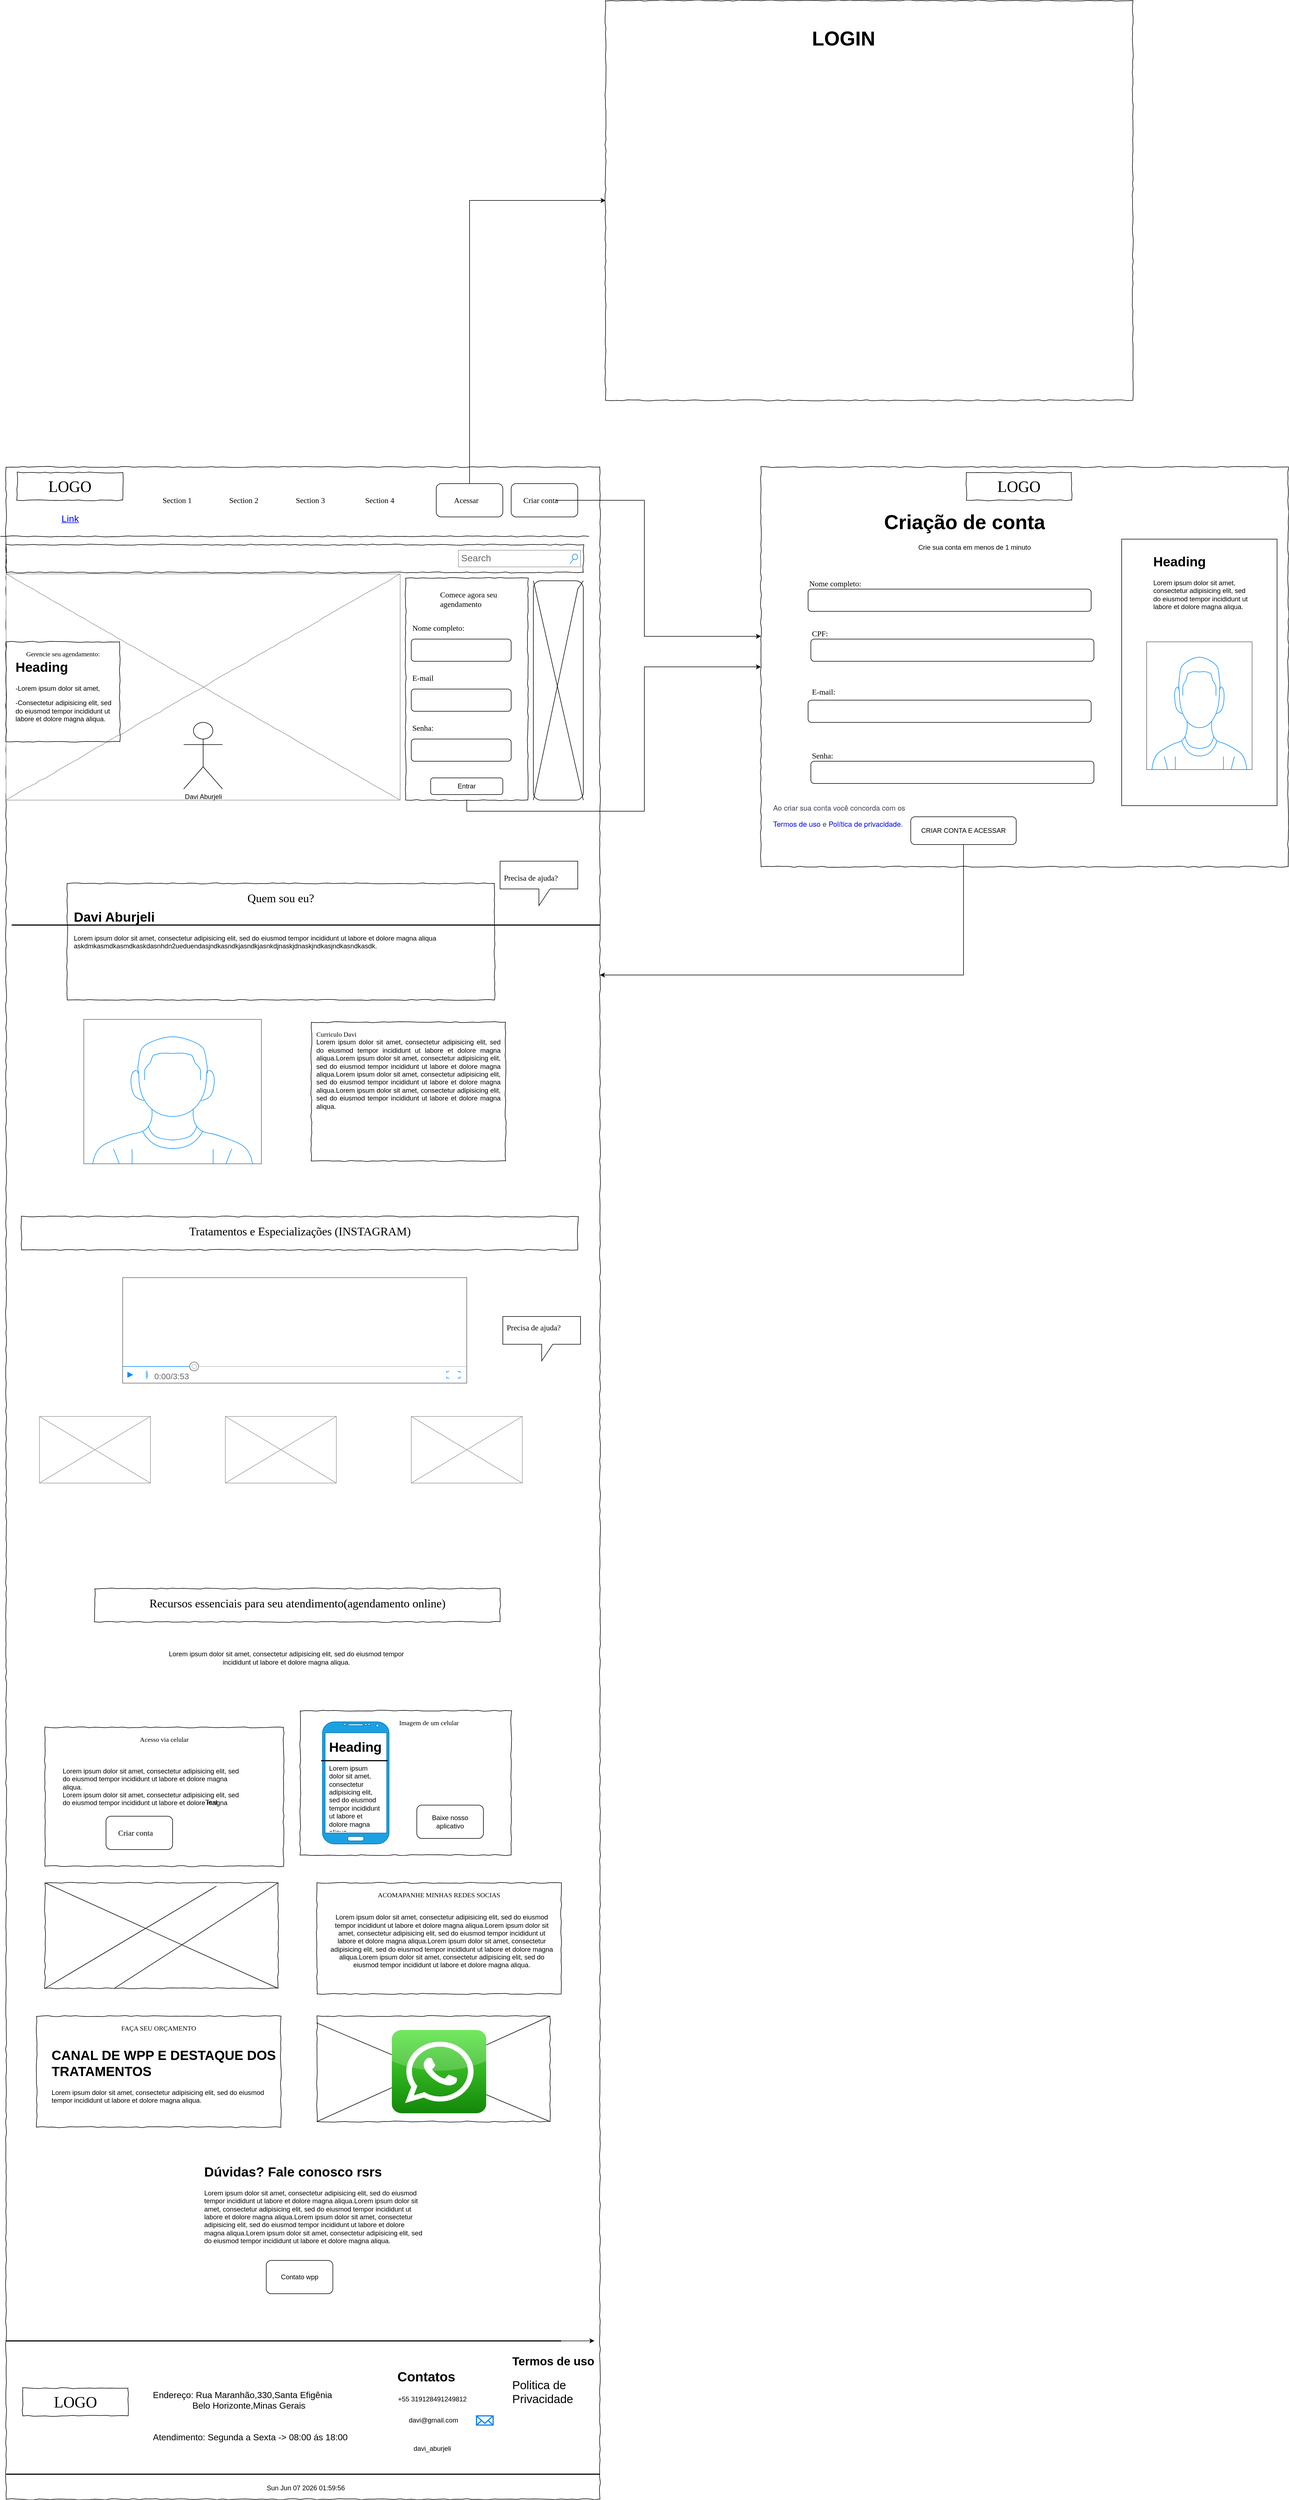 <mxfile version="24.7.17" pages="3">
  <diagram name="Login-Renato" id="03018318-947c-dd8e-b7a3-06fadd420f32">
    <mxGraphModel dx="1747" dy="1861" grid="1" gridSize="10" guides="1" tooltips="1" connect="1" arrows="1" fold="1" page="1" pageScale="1" pageWidth="1100" pageHeight="850" background="none" math="0" shadow="0">
      <root>
        <mxCell id="0" />
        <mxCell id="1" parent="0" />
        <mxCell id="677b7b8949515195-1" value="" style="whiteSpace=wrap;html=1;rounded=0;shadow=0;labelBackgroundColor=none;strokeColor=#000000;strokeWidth=1;fillColor=none;fontFamily=Verdana;fontSize=12;fontColor=#000000;align=center;comic=1;" parent="1" vertex="1">
          <mxGeometry x="30" y="20" width="1070" height="3660" as="geometry" />
        </mxCell>
        <mxCell id="677b7b8949515195-2" value="LOGO" style="whiteSpace=wrap;html=1;rounded=0;shadow=0;labelBackgroundColor=none;strokeWidth=1;fontFamily=Verdana;fontSize=28;align=center;comic=1;" parent="1" vertex="1">
          <mxGeometry x="50" y="30" width="190" height="50" as="geometry" />
        </mxCell>
        <mxCell id="677b7b8949515195-3" value="Search" style="strokeWidth=1;shadow=0;dashed=0;align=center;html=1;shape=mxgraph.mockup.forms.searchBox;strokeColor=#999999;mainText=;strokeColor2=#008cff;fontColor=#666666;fontSize=17;align=left;spacingLeft=3;rounded=0;labelBackgroundColor=none;comic=1;" parent="1" vertex="1">
          <mxGeometry x="845" y="170" width="220" height="30" as="geometry" />
        </mxCell>
        <mxCell id="677b7b8949515195-9" value="" style="line;strokeWidth=1;html=1;rounded=0;shadow=0;labelBackgroundColor=none;fillColor=none;fontFamily=Verdana;fontSize=14;fontColor=#000000;align=center;comic=1;" parent="1" vertex="1">
          <mxGeometry x="20" y="140" width="1060" height="10" as="geometry" />
        </mxCell>
        <mxCell id="677b7b8949515195-10" value="" style="whiteSpace=wrap;html=1;rounded=0;shadow=0;labelBackgroundColor=none;strokeWidth=1;fillColor=none;fontFamily=Verdana;fontSize=12;align=center;comic=1;" parent="1" vertex="1">
          <mxGeometry x="30" y="160" width="1040" height="50" as="geometry" />
        </mxCell>
        <mxCell id="677b7b8949515195-11" value="Section 1" style="text;html=1;points=[];align=left;verticalAlign=top;spacingTop=-4;fontSize=14;fontFamily=Verdana" parent="1" vertex="1">
          <mxGeometry x="310" y="70" width="60" height="20" as="geometry" />
        </mxCell>
        <mxCell id="677b7b8949515195-12" value="Section 2" style="text;html=1;points=[];align=left;verticalAlign=top;spacingTop=-4;fontSize=14;fontFamily=Verdana" parent="1" vertex="1">
          <mxGeometry x="430" y="70" width="60" height="20" as="geometry" />
        </mxCell>
        <mxCell id="677b7b8949515195-13" value="Section 4" style="text;html=1;points=[];align=left;verticalAlign=top;spacingTop=-4;fontSize=14;fontFamily=Verdana" parent="1" vertex="1">
          <mxGeometry x="675" y="70" width="60" height="20" as="geometry" />
        </mxCell>
        <mxCell id="677b7b8949515195-14" value="Section 3" style="text;html=1;points=[];align=left;verticalAlign=top;spacingTop=-4;fontSize=14;fontFamily=Verdana" parent="1" vertex="1">
          <mxGeometry x="550" y="70" width="60" height="20" as="geometry" />
        </mxCell>
        <mxCell id="677b7b8949515195-15" value="&lt;div style=&quot;text-align: justify; font-size: 21px;&quot;&gt;Quem sou eu?&lt;/div&gt;" style="whiteSpace=wrap;html=1;rounded=0;shadow=0;labelBackgroundColor=none;strokeWidth=1;fillColor=none;fontFamily=Verdana;fontSize=12;align=center;verticalAlign=top;spacing=10;comic=1;" parent="1" vertex="1">
          <mxGeometry x="140" y="770" width="770" height="210" as="geometry" />
        </mxCell>
        <mxCell id="677b7b8949515195-16" value="" style="verticalLabelPosition=bottom;shadow=0;dashed=0;align=center;html=1;verticalAlign=top;strokeWidth=1;shape=mxgraph.mockup.graphics.simpleIcon;strokeColor=#999999;rounded=0;labelBackgroundColor=none;fontFamily=Verdana;fontSize=14;fontColor=#000000;comic=1;" parent="1" vertex="1">
          <mxGeometry x="30" y="212.5" width="710" height="407.5" as="geometry" />
        </mxCell>
        <mxCell id="qGc1CWyPhhanrBEU4zBu-141" style="edgeStyle=orthogonalEdgeStyle;rounded=0;orthogonalLoop=1;jettySize=auto;html=1;exitX=0.5;exitY=1;exitDx=0;exitDy=0;" edge="1" parent="1" source="677b7b8949515195-25" target="qGc1CWyPhhanrBEU4zBu-98">
          <mxGeometry relative="1" as="geometry">
            <mxPoint x="1300" y="80" as="targetPoint" />
          </mxGeometry>
        </mxCell>
        <mxCell id="677b7b8949515195-25" value="" style="whiteSpace=wrap;html=1;rounded=0;shadow=0;labelBackgroundColor=none;strokeWidth=1;fillColor=none;fontFamily=Verdana;fontSize=12;align=center;comic=1;" parent="1" vertex="1">
          <mxGeometry x="750" y="220" width="220" height="400" as="geometry" />
        </mxCell>
        <mxCell id="677b7b8949515195-44" value="Comece agora seu&amp;nbsp;&lt;div&gt;agendamento&lt;/div&gt;" style="text;html=1;points=[];align=left;verticalAlign=top;spacingTop=-4;fontSize=14;fontFamily=Verdana" parent="1" vertex="1">
          <mxGeometry x="810" y="240" width="170" height="20" as="geometry" />
        </mxCell>
        <mxCell id="677b7b8949515195-45" value="Nome completo:" style="text;html=1;points=[];align=left;verticalAlign=top;spacingTop=-4;fontSize=14;fontFamily=Verdana" parent="1" vertex="1">
          <mxGeometry x="760" y="300" width="170" height="20" as="geometry" />
        </mxCell>
        <mxCell id="677b7b8949515195-47" value="E-mail" style="text;html=1;points=[];align=left;verticalAlign=top;spacingTop=-4;fontSize=14;fontFamily=Verdana" parent="1" vertex="1">
          <mxGeometry x="760" y="390" width="170" height="20" as="geometry" />
        </mxCell>
        <mxCell id="677b7b8949515195-48" value="Senha:" style="text;html=1;points=[];align=left;verticalAlign=top;spacingTop=-4;fontSize=14;fontFamily=Verdana" parent="1" vertex="1">
          <mxGeometry x="760" y="480" width="170" height="20" as="geometry" />
        </mxCell>
        <mxCell id="qGc1CWyPhhanrBEU4zBu-6" value="" style="rounded=1;whiteSpace=wrap;html=1;rotation=90;" vertex="1" parent="1">
          <mxGeometry x="827.5" y="377.5" width="395" height="90" as="geometry" />
        </mxCell>
        <mxCell id="qGc1CWyPhhanrBEU4zBu-8" value="" style="endArrow=none;html=1;rounded=0;entryX=0;entryY=1;entryDx=0;entryDy=0;exitX=1;exitY=0;exitDx=0;exitDy=0;" edge="1" parent="1" source="qGc1CWyPhhanrBEU4zBu-6" target="qGc1CWyPhhanrBEU4zBu-6">
          <mxGeometry width="50" height="50" relative="1" as="geometry">
            <mxPoint x="1005" y="305" as="sourcePoint" />
            <mxPoint x="1055" y="255" as="targetPoint" />
          </mxGeometry>
        </mxCell>
        <mxCell id="qGc1CWyPhhanrBEU4zBu-10" value="" style="endArrow=none;html=1;rounded=0;exitX=1;exitY=1;exitDx=0;exitDy=0;entryX=0;entryY=0;entryDx=0;entryDy=0;" edge="1" parent="1" source="qGc1CWyPhhanrBEU4zBu-6" target="qGc1CWyPhhanrBEU4zBu-6">
          <mxGeometry width="50" height="50" relative="1" as="geometry">
            <mxPoint x="740" y="520" as="sourcePoint" />
            <mxPoint x="790" y="470" as="targetPoint" />
            <Array as="points">
              <mxPoint x="1060" y="240" />
            </Array>
          </mxGeometry>
        </mxCell>
        <mxCell id="qGc1CWyPhhanrBEU4zBu-12" value="" style="rounded=1;whiteSpace=wrap;html=1;" vertex="1" parent="1">
          <mxGeometry x="760" y="330" width="180" height="40" as="geometry" />
        </mxCell>
        <mxCell id="qGc1CWyPhhanrBEU4zBu-13" value="" style="rounded=1;whiteSpace=wrap;html=1;" vertex="1" parent="1">
          <mxGeometry x="760" y="420" width="180" height="40" as="geometry" />
        </mxCell>
        <mxCell id="qGc1CWyPhhanrBEU4zBu-14" value="" style="rounded=1;whiteSpace=wrap;html=1;" vertex="1" parent="1">
          <mxGeometry x="760" y="510" width="180" height="40" as="geometry" />
        </mxCell>
        <mxCell id="qGc1CWyPhhanrBEU4zBu-15" value="" style="rounded=1;whiteSpace=wrap;html=1;" vertex="1" parent="1">
          <mxGeometry x="795" y="580" width="130" height="30" as="geometry" />
        </mxCell>
        <mxCell id="qGc1CWyPhhanrBEU4zBu-16" value="Entrar" style="text;html=1;align=center;verticalAlign=middle;whiteSpace=wrap;rounded=0;" vertex="1" parent="1">
          <mxGeometry x="830" y="580" width="60" height="30" as="geometry" />
        </mxCell>
        <mxCell id="qGc1CWyPhhanrBEU4zBu-18" value="&lt;div style=&quot;text-align: justify&quot;&gt;Gerencie seu agendamento:&lt;br&gt;&lt;br&gt;&lt;/div&gt;" style="whiteSpace=wrap;html=1;rounded=0;shadow=0;labelBackgroundColor=none;strokeWidth=1;fillColor=none;fontFamily=Verdana;fontSize=12;align=center;verticalAlign=top;spacing=10;comic=1;" vertex="1" parent="1">
          <mxGeometry x="30" y="335" width="205" height="180" as="geometry" />
        </mxCell>
        <mxCell id="qGc1CWyPhhanrBEU4zBu-19" value="&lt;h1 style=&quot;margin-top: 0px;&quot;&gt;Heading&lt;/h1&gt;&lt;p&gt;-Lorem ipsum dolor sit amet,&amp;nbsp;&lt;/p&gt;&lt;p&gt;-Consectetur adipisicing elit, sed do eiusmod tempor incididunt ut labore et dolore magna aliqua.&lt;/p&gt;" style="text;html=1;whiteSpace=wrap;overflow=hidden;rounded=0;" vertex="1" parent="1">
          <mxGeometry x="45" y="360" width="180" height="120" as="geometry" />
        </mxCell>
        <mxCell id="qGc1CWyPhhanrBEU4zBu-21" value="Davi Aburjeli" style="shape=umlActor;verticalLabelPosition=bottom;verticalAlign=top;html=1;outlineConnect=0;" vertex="1" parent="1">
          <mxGeometry x="350" y="480" width="70" height="120" as="geometry" />
        </mxCell>
        <mxCell id="XLhhQLwNxboojujIq6jB-10" style="edgeStyle=orthogonalEdgeStyle;rounded=0;orthogonalLoop=1;jettySize=auto;html=1;exitX=0.5;exitY=0;exitDx=0;exitDy=0;entryX=0;entryY=0.5;entryDx=0;entryDy=0;" edge="1" parent="1" source="qGc1CWyPhhanrBEU4zBu-22" target="XLhhQLwNxboojujIq6jB-9">
          <mxGeometry relative="1" as="geometry">
            <mxPoint x="864.111" y="-496.667" as="targetPoint" />
          </mxGeometry>
        </mxCell>
        <mxCell id="qGc1CWyPhhanrBEU4zBu-22" value="" style="rounded=1;whiteSpace=wrap;html=1;" vertex="1" parent="1">
          <mxGeometry x="805" y="50" width="120" height="60" as="geometry" />
        </mxCell>
        <mxCell id="qGc1CWyPhhanrBEU4zBu-23" value="Acessar" style="text;html=1;points=[];align=left;verticalAlign=top;spacingTop=-4;fontSize=14;fontFamily=Verdana" vertex="1" parent="1">
          <mxGeometry x="835" y="70" width="60" height="20" as="geometry" />
        </mxCell>
        <mxCell id="qGc1CWyPhhanrBEU4zBu-27" value="" style="rounded=1;whiteSpace=wrap;html=1;" vertex="1" parent="1">
          <mxGeometry x="940" y="50" width="120" height="60" as="geometry" />
        </mxCell>
        <mxCell id="qGc1CWyPhhanrBEU4zBu-144" style="edgeStyle=orthogonalEdgeStyle;rounded=0;orthogonalLoop=1;jettySize=auto;html=1;" edge="1" parent="1" source="qGc1CWyPhhanrBEU4zBu-29" target="qGc1CWyPhhanrBEU4zBu-98">
          <mxGeometry relative="1" as="geometry">
            <Array as="points">
              <mxPoint x="1180" y="80" />
              <mxPoint x="1180" y="325" />
            </Array>
          </mxGeometry>
        </mxCell>
        <mxCell id="qGc1CWyPhhanrBEU4zBu-29" value="Criar conta" style="text;html=1;points=[];align=left;verticalAlign=top;spacingTop=-4;fontSize=14;fontFamily=Verdana" vertex="1" parent="1">
          <mxGeometry x="960" y="70" width="60" height="20" as="geometry" />
        </mxCell>
        <mxCell id="qGc1CWyPhhanrBEU4zBu-30" value="" style="shape=callout;whiteSpace=wrap;html=1;perimeter=calloutPerimeter;" vertex="1" parent="1">
          <mxGeometry x="920" y="730" width="140" height="80" as="geometry" />
        </mxCell>
        <mxCell id="qGc1CWyPhhanrBEU4zBu-31" value="Precisa de ajuda?" style="text;html=1;points=[];align=left;verticalAlign=top;spacingTop=-4;fontSize=14;fontFamily=Verdana" vertex="1" parent="1">
          <mxGeometry x="925" y="750" width="170" height="20" as="geometry" />
        </mxCell>
        <mxCell id="qGc1CWyPhhanrBEU4zBu-34" value="" style="shape=image;html=1;verticalAlign=top;verticalLabelPosition=bottom;labelBackgroundColor=#ffffff;imageAspect=0;aspect=fixed;image=https://cdn4.iconfinder.com/data/icons/miu-black-social-2/60/whatsapp-128.png" vertex="1" parent="1">
          <mxGeometry x="70" y="95" width="40" height="40" as="geometry" />
        </mxCell>
        <mxCell id="qGc1CWyPhhanrBEU4zBu-39" value="" style="shape=image;html=1;verticalAlign=top;verticalLabelPosition=bottom;labelBackgroundColor=#ffffff;imageAspect=0;aspect=fixed;image=https://cdn4.iconfinder.com/data/icons/logos-brands-7/512/instagram_icon-instagram_buttoninstegram-128.png" vertex="1" parent="1">
          <mxGeometry x="197" y="100" width="28" height="28" as="geometry" />
        </mxCell>
        <mxCell id="qGc1CWyPhhanrBEU4zBu-49" value="" style="verticalLabelPosition=bottom;shadow=0;dashed=0;align=center;html=1;verticalAlign=top;strokeWidth=1;shape=mxgraph.mockup.containers.userMale;strokeColor=#666666;strokeColor2=#008cff;" vertex="1" parent="1">
          <mxGeometry x="170" y="1015" width="320" height="260" as="geometry" />
        </mxCell>
        <mxCell id="qGc1CWyPhhanrBEU4zBu-50" value="&lt;h1 style=&quot;margin-top: 0px;&quot;&gt;Davi Aburjeli&lt;/h1&gt;&lt;p&gt;Lorem ipsum dolor sit amet, consectetur adipisicing elit, sed do eiusmod tempor incididunt ut labore et dolore magna aliqua askdmkasmdkasmdkaskdasnhdn2ueduendasjndkasndkjasndkjasnkdjnaskjdnaskjndkasjndkasndkasdk.&lt;/p&gt;" style="text;html=1;whiteSpace=wrap;overflow=hidden;rounded=0;" vertex="1" parent="1">
          <mxGeometry x="150" y="810" width="780" height="120" as="geometry" />
        </mxCell>
        <mxCell id="qGc1CWyPhhanrBEU4zBu-51" value="" style="shape=callout;whiteSpace=wrap;html=1;perimeter=calloutPerimeter;" vertex="1" parent="1">
          <mxGeometry x="925" y="1550" width="140" height="80" as="geometry" />
        </mxCell>
        <mxCell id="qGc1CWyPhhanrBEU4zBu-52" value="Precisa de ajuda?" style="text;html=1;points=[];align=left;verticalAlign=top;spacingTop=-4;fontSize=14;fontFamily=Verdana" vertex="1" parent="1">
          <mxGeometry x="930" y="1560" width="170" height="20" as="geometry" />
        </mxCell>
        <mxCell id="qGc1CWyPhhanrBEU4zBu-53" value="Link" style="shape=rectangle;strokeColor=none;fillColor=none;linkText=;fontSize=17;fontColor=#0000ff;fontStyle=4;html=1;align=center;" vertex="1" parent="1">
          <mxGeometry x="70" y="99" width="150" height="30" as="geometry" />
        </mxCell>
        <mxCell id="qGc1CWyPhhanrBEU4zBu-55" value="&lt;div style=&quot;text-align: justify; font-size: 21px;&quot;&gt;Tratamentos e Especializações (INSTAGRAM)&lt;/div&gt;" style="whiteSpace=wrap;html=1;rounded=0;shadow=0;labelBackgroundColor=none;strokeWidth=1;fillColor=none;fontFamily=Verdana;fontSize=12;align=center;verticalAlign=top;spacing=10;comic=1;" vertex="1" parent="1">
          <mxGeometry x="57.5" y="1370" width="1002.5" height="60" as="geometry" />
        </mxCell>
        <mxCell id="qGc1CWyPhhanrBEU4zBu-69" value="" style="verticalLabelPosition=bottom;shadow=0;dashed=0;align=center;html=1;verticalAlign=top;strokeWidth=1;shape=mxgraph.mockup.containers.videoPlayer;strokeColor=#666666;strokeColor2=#008cff;strokeColor3=#c4c4c4;textColor=#666666;fillColor2=#008cff;barHeight=30;barPos=20;" vertex="1" parent="1">
          <mxGeometry x="240" y="1480" width="620" height="190" as="geometry" />
        </mxCell>
        <mxCell id="qGc1CWyPhhanrBEU4zBu-70" value="" style="verticalLabelPosition=bottom;shadow=0;dashed=0;align=center;html=1;verticalAlign=top;strokeWidth=1;shape=mxgraph.mockup.graphics.simpleIcon;strokeColor=#999999;" vertex="1" parent="1">
          <mxGeometry x="90" y="1730" width="200" height="120" as="geometry" />
        </mxCell>
        <mxCell id="qGc1CWyPhhanrBEU4zBu-73" value="" style="verticalLabelPosition=bottom;shadow=0;dashed=0;align=center;html=1;verticalAlign=top;strokeWidth=1;shape=mxgraph.mockup.graphics.simpleIcon;strokeColor=#999999;" vertex="1" parent="1">
          <mxGeometry x="425" y="1730" width="200" height="120" as="geometry" />
        </mxCell>
        <mxCell id="qGc1CWyPhhanrBEU4zBu-74" value="" style="verticalLabelPosition=bottom;shadow=0;dashed=0;align=center;html=1;verticalAlign=top;strokeWidth=1;shape=mxgraph.mockup.graphics.simpleIcon;strokeColor=#999999;" vertex="1" parent="1">
          <mxGeometry x="760" y="1730" width="200" height="120" as="geometry" />
        </mxCell>
        <mxCell id="qGc1CWyPhhanrBEU4zBu-75" value="&lt;div style=&quot;text-align: justify; font-size: 21px;&quot;&gt;Recursos essenciais para seu atendimento(agendamento online)&lt;/div&gt;" style="whiteSpace=wrap;html=1;rounded=0;shadow=0;labelBackgroundColor=none;strokeWidth=1;fillColor=none;fontFamily=Verdana;fontSize=12;align=center;verticalAlign=top;spacing=10;comic=1;" vertex="1" parent="1">
          <mxGeometry x="190" y="2040" width="730" height="60" as="geometry" />
        </mxCell>
        <mxCell id="qGc1CWyPhhanrBEU4zBu-76" value="&lt;div style=&quot;text-align: justify&quot;&gt;&amp;nbsp; &amp;nbsp; &amp;nbsp; &amp;nbsp; &amp;nbsp; &amp;nbsp; &amp;nbsp; &amp;nbsp; &amp;nbsp; &amp;nbsp; &amp;nbsp; &amp;nbsp; &amp;nbsp; &amp;nbsp; &amp;nbsp;Imagem de um celular&amp;nbsp;&lt;/div&gt;" style="whiteSpace=wrap;html=1;rounded=0;shadow=0;labelBackgroundColor=none;strokeWidth=1;fillColor=none;fontFamily=Verdana;fontSize=12;align=center;verticalAlign=top;spacing=10;comic=1;" vertex="1" parent="1">
          <mxGeometry x="560" y="2260" width="380" height="260" as="geometry" />
        </mxCell>
        <mxCell id="qGc1CWyPhhanrBEU4zBu-77" value="&lt;h1 style=&quot;margin-top: 0px;&quot;&gt;&lt;br&gt;&lt;/h1&gt;&lt;p&gt;Lorem ipsum dolor sit amet, consectetur adipisicing elit, sed do eiusmod tempor incididunt ut labore et dolore magna aliqua.&lt;br&gt;&lt;span style=&quot;background-color: initial;&quot;&gt;Lorem ipsum dolor sit amet, consectetur adipisicing elit, sed do eiusmod tempor incididunt ut labore et dolore magna aliqua.&lt;/span&gt;&lt;br&gt;&lt;/p&gt;" style="text;html=1;whiteSpace=wrap;overflow=hidden;rounded=0;" vertex="1" parent="1">
          <mxGeometry x="130" y="2310" width="320" height="120" as="geometry" />
        </mxCell>
        <mxCell id="qGc1CWyPhhanrBEU4zBu-78" value="" style="verticalLabelPosition=bottom;verticalAlign=top;html=1;shadow=0;dashed=0;strokeWidth=1;shape=mxgraph.android.phone2;strokeColor=#006EAF;fillColor=#1ba1e2;fontColor=#ffffff;" vertex="1" parent="1">
          <mxGeometry x="600" y="2280" width="120" height="220" as="geometry" />
        </mxCell>
        <mxCell id="qGc1CWyPhhanrBEU4zBu-79" value="" style="rounded=1;whiteSpace=wrap;html=1;" vertex="1" parent="1">
          <mxGeometry x="210" y="2450" width="120" height="60" as="geometry" />
        </mxCell>
        <mxCell id="qGc1CWyPhhanrBEU4zBu-80" value="Criar conta" style="text;html=1;points=[];align=left;verticalAlign=top;spacingTop=-4;fontSize=14;fontFamily=Verdana" vertex="1" parent="1">
          <mxGeometry x="230" y="2470" width="60" height="20" as="geometry" />
        </mxCell>
        <mxCell id="qGc1CWyPhhanrBEU4zBu-82" value="Baixe nosso aplicativo" style="rounded=1;whiteSpace=wrap;html=1;" vertex="1" parent="1">
          <mxGeometry x="770" y="2430" width="120" height="60" as="geometry" />
        </mxCell>
        <mxCell id="qGc1CWyPhhanrBEU4zBu-83" value="&lt;h1 style=&quot;margin-top: 0px;&quot;&gt;Heading&lt;/h1&gt;&lt;p&gt;Lorem ipsum dolor sit amet, consectetur adipisicing elit, sed do eiusmod tempor incididunt ut labore et dolore magna aliqua.&lt;/p&gt;" style="text;html=1;whiteSpace=wrap;overflow=hidden;rounded=0;" vertex="1" parent="1">
          <mxGeometry x="610" y="2305" width="95" height="170" as="geometry" />
        </mxCell>
        <mxCell id="qGc1CWyPhhanrBEU4zBu-84" value="" style="line;strokeWidth=2;html=1;" vertex="1" parent="1">
          <mxGeometry x="597.5" y="2150" width="120" height="400" as="geometry" />
        </mxCell>
        <mxCell id="qGc1CWyPhhanrBEU4zBu-86" value="&lt;div style=&quot;text-align: justify&quot;&gt;&lt;br&gt;&lt;/div&gt;" style="whiteSpace=wrap;html=1;rounded=0;shadow=0;labelBackgroundColor=none;strokeWidth=1;fillColor=none;fontFamily=Verdana;fontSize=12;align=center;verticalAlign=top;spacing=10;comic=1;" vertex="1" parent="1">
          <mxGeometry x="100" y="2570" width="420" height="190" as="geometry" />
        </mxCell>
        <mxCell id="qGc1CWyPhhanrBEU4zBu-88" value="&lt;div style=&quot;text-align: justify&quot;&gt;FAÇA SEU ORÇAMENTO&lt;/div&gt;" style="whiteSpace=wrap;html=1;rounded=0;shadow=0;labelBackgroundColor=none;strokeWidth=1;fillColor=none;fontFamily=Verdana;fontSize=12;align=center;verticalAlign=top;spacing=10;comic=1;" vertex="1" parent="1">
          <mxGeometry x="85" y="2810" width="440" height="200" as="geometry" />
        </mxCell>
        <mxCell id="qGc1CWyPhhanrBEU4zBu-92" value="Text" style="text;html=1;align=center;verticalAlign=middle;whiteSpace=wrap;rounded=0;" vertex="1" parent="1">
          <mxGeometry x="370" y="2410" width="60" height="30" as="geometry" />
        </mxCell>
        <mxCell id="qGc1CWyPhhanrBEU4zBu-94" value="&lt;span style=&quot;text-align: left;&quot;&gt;Lorem ipsum dolor sit amet, consectetur adipisicing elit, sed do eiusmod tempor incididunt ut labore et dolore magna aliqua.&lt;/span&gt;" style="text;html=1;align=center;verticalAlign=middle;whiteSpace=wrap;rounded=0;" vertex="1" parent="1">
          <mxGeometry x="300" y="2150" width="470" height="30" as="geometry" />
        </mxCell>
        <mxCell id="qGc1CWyPhhanrBEU4zBu-96" value="" style="endArrow=none;html=1;rounded=0;exitX=0;exitY=0;exitDx=0;exitDy=0;entryX=1;entryY=1;entryDx=0;entryDy=0;" edge="1" parent="1" source="qGc1CWyPhhanrBEU4zBu-86" target="qGc1CWyPhhanrBEU4zBu-86">
          <mxGeometry width="50" height="50" relative="1" as="geometry">
            <mxPoint x="370" y="2670" as="sourcePoint" />
            <mxPoint x="420" y="2620" as="targetPoint" />
          </mxGeometry>
        </mxCell>
        <mxCell id="qGc1CWyPhhanrBEU4zBu-97" value="" style="endArrow=none;html=1;rounded=0;entryX=1;entryY=0;entryDx=0;entryDy=0;exitX=0;exitY=1;exitDx=0;exitDy=0;" edge="1" parent="1" source="qGc1CWyPhhanrBEU4zBu-99" target="qGc1CWyPhhanrBEU4zBu-86">
          <mxGeometry width="50" height="50" relative="1" as="geometry">
            <mxPoint x="370" y="2670" as="sourcePoint" />
            <mxPoint x="420" y="2620" as="targetPoint" />
          </mxGeometry>
        </mxCell>
        <mxCell id="qGc1CWyPhhanrBEU4zBu-98" value="&lt;div style=&quot;text-align: justify&quot;&gt;&lt;br&gt;&lt;/div&gt;" style="whiteSpace=wrap;html=1;rounded=0;shadow=0;labelBackgroundColor=none;strokeWidth=1;fillColor=none;fontFamily=Verdana;fontSize=12;align=center;verticalAlign=top;spacing=10;comic=1;" vertex="1" parent="1">
          <mxGeometry x="1390" y="20" width="950" height="720" as="geometry" />
        </mxCell>
        <mxCell id="qGc1CWyPhhanrBEU4zBu-100" value="" style="endArrow=none;html=1;rounded=0;entryX=1;entryY=0;entryDx=0;entryDy=0;exitX=0;exitY=1;exitDx=0;exitDy=0;" edge="1" parent="1" source="qGc1CWyPhhanrBEU4zBu-86" target="qGc1CWyPhhanrBEU4zBu-99">
          <mxGeometry width="50" height="50" relative="1" as="geometry">
            <mxPoint x="100" y="2760" as="sourcePoint" />
            <mxPoint x="520" y="2570" as="targetPoint" />
          </mxGeometry>
        </mxCell>
        <mxCell id="qGc1CWyPhhanrBEU4zBu-99" value="" style="shape=image;html=1;verticalAlign=top;verticalLabelPosition=bottom;labelBackgroundColor=#ffffff;imageAspect=0;aspect=fixed;image=https://cdn4.iconfinder.com/data/icons/logos-brands-7/512/instagram_icon-instagram_buttoninstegram-128.png" vertex="1" parent="1">
          <mxGeometry x="225" y="2576" width="184" height="184" as="geometry" />
        </mxCell>
        <mxCell id="qGc1CWyPhhanrBEU4zBu-101" value="&lt;span style=&quot;text-align: left;&quot;&gt;Lorem ipsum dolor sit amet, consectetur adipisicing elit, sed do eiusmod tempor incididunt ut labore et dolore magna aliqua.&lt;/span&gt;&lt;span style=&quot;text-align: left;&quot;&gt;Lorem ipsum dolor sit amet, consectetur adipisicing elit, sed do eiusmod tempor incididunt ut labore et dolore magna aliqua.&lt;/span&gt;&lt;span style=&quot;text-align: left;&quot;&gt;Lorem ipsum dolor sit amet, consectetur adipisicing elit, sed do eiusmod tempor incididunt ut labore et dolore magna aliqua.&lt;/span&gt;&lt;span style=&quot;text-align: left;&quot;&gt;Lorem ipsum dolor sit amet, consectetur adipisicing elit, sed do eiusmod tempor incididunt ut labore et dolore magna aliqua.&lt;/span&gt;" style="text;html=1;align=center;verticalAlign=middle;whiteSpace=wrap;rounded=0;" vertex="1" parent="1">
          <mxGeometry x="610" y="2620" width="410" height="110" as="geometry" />
        </mxCell>
        <mxCell id="qGc1CWyPhhanrBEU4zBu-102" value="&lt;div style=&quot;text-align: justify&quot;&gt;&lt;br&gt;&lt;/div&gt;" style="whiteSpace=wrap;html=1;rounded=0;shadow=0;labelBackgroundColor=none;strokeWidth=1;fillColor=none;fontFamily=Verdana;fontSize=12;align=center;verticalAlign=top;spacing=10;comic=1;" vertex="1" parent="1">
          <mxGeometry x="590" y="2810" width="420" height="190" as="geometry" />
        </mxCell>
        <mxCell id="qGc1CWyPhhanrBEU4zBu-104" value="" style="endArrow=none;html=1;rounded=0;exitX=-0.002;exitY=0.064;exitDx=0;exitDy=0;exitPerimeter=0;entryX=1;entryY=1;entryDx=0;entryDy=0;" edge="1" parent="1" source="qGc1CWyPhhanrBEU4zBu-102" target="qGc1CWyPhhanrBEU4zBu-102">
          <mxGeometry width="50" height="50" relative="1" as="geometry">
            <mxPoint x="710" y="2760" as="sourcePoint" />
            <mxPoint x="760" y="2710" as="targetPoint" />
          </mxGeometry>
        </mxCell>
        <mxCell id="qGc1CWyPhhanrBEU4zBu-105" value="" style="endArrow=none;html=1;rounded=0;exitX=0;exitY=1;exitDx=0;exitDy=0;entryX=1;entryY=0;entryDx=0;entryDy=0;" edge="1" parent="1" source="qGc1CWyPhhanrBEU4zBu-102" target="qGc1CWyPhhanrBEU4zBu-102">
          <mxGeometry width="50" height="50" relative="1" as="geometry">
            <mxPoint x="710" y="2760" as="sourcePoint" />
            <mxPoint x="760" y="2710" as="targetPoint" />
          </mxGeometry>
        </mxCell>
        <mxCell id="qGc1CWyPhhanrBEU4zBu-106" value="&lt;div style=&quot;text-align: justify&quot;&gt;ACOMAPANHE MINHAS REDES SOCIAS&lt;/div&gt;" style="whiteSpace=wrap;html=1;rounded=0;shadow=0;labelBackgroundColor=none;strokeWidth=1;fillColor=none;fontFamily=Verdana;fontSize=12;align=center;verticalAlign=top;spacing=10;comic=1;" vertex="1" parent="1">
          <mxGeometry x="590" y="2570" width="440" height="200" as="geometry" />
        </mxCell>
        <mxCell id="qGc1CWyPhhanrBEU4zBu-107" value="&lt;h1 style=&quot;margin-top: 0px;&quot;&gt;CANAL DE WPP E DESTAQUE DOS TRATAMENTOS&lt;/h1&gt;&lt;p&gt;Lorem ipsum dolor sit amet, consectetur adipisicing elit, sed do eiusmod tempor incididunt ut labore et dolore magna aliqua.&lt;/p&gt;" style="text;html=1;whiteSpace=wrap;overflow=hidden;rounded=0;" vertex="1" parent="1">
          <mxGeometry x="110" y="2860" width="410" height="120" as="geometry" />
        </mxCell>
        <mxCell id="qGc1CWyPhhanrBEU4zBu-108" value="" style="dashed=0;outlineConnect=0;html=1;align=center;labelPosition=center;verticalLabelPosition=bottom;verticalAlign=top;shape=mxgraph.webicons.whatsapp;fillColor=#4FE238;gradientColor=#138709" vertex="1" parent="1">
          <mxGeometry x="725" y="2835" width="170" height="150" as="geometry" />
        </mxCell>
        <mxCell id="qGc1CWyPhhanrBEU4zBu-109" value="&lt;h1 style=&quot;margin-top: 0px;&quot;&gt;Dúvidas? Fale conosco rsrs&lt;/h1&gt;&lt;p&gt;Lorem ipsum dolor sit amet, consectetur adipisicing elit, sed do eiusmod tempor incididunt ut labore et dolore magna aliqua.&lt;span style=&quot;background-color: initial;&quot;&gt;Lorem ipsum dolor sit amet, consectetur adipisicing elit, sed do eiusmod tempor incididunt ut labore et dolore magna aliqua.&lt;/span&gt;&lt;span style=&quot;background-color: initial;&quot;&gt;Lorem ipsum dolor sit amet, consectetur adipisicing elit, sed do eiusmod tempor incididunt ut labore et dolore magna aliqua.&lt;/span&gt;&lt;span style=&quot;background-color: initial;&quot;&gt;Lorem ipsum dolor sit amet, consectetur adipisicing elit, sed do eiusmod tempor incididunt ut labore et dolore magna aliqua.&lt;/span&gt;&lt;/p&gt;" style="text;html=1;whiteSpace=wrap;overflow=hidden;rounded=0;" vertex="1" parent="1">
          <mxGeometry x="385" y="3070" width="400" height="190" as="geometry" />
        </mxCell>
        <mxCell id="qGc1CWyPhhanrBEU4zBu-110" value="Contato wpp" style="rounded=1;whiteSpace=wrap;html=1;" vertex="1" parent="1">
          <mxGeometry x="498.75" y="3250" width="120" height="60" as="geometry" />
        </mxCell>
        <mxCell id="qGc1CWyPhhanrBEU4zBu-123" style="edgeStyle=orthogonalEdgeStyle;rounded=0;orthogonalLoop=1;jettySize=auto;html=1;exitX=1;exitY=0.5;exitDx=0;exitDy=0;exitPerimeter=0;" edge="1" parent="1" source="qGc1CWyPhhanrBEU4zBu-122">
          <mxGeometry relative="1" as="geometry">
            <mxPoint x="1090" y="3394.818" as="targetPoint" />
          </mxGeometry>
        </mxCell>
        <mxCell id="qGc1CWyPhhanrBEU4zBu-122" value="" style="line;strokeWidth=2;html=1;" vertex="1" parent="1">
          <mxGeometry x="30" y="3390" width="1000" height="10" as="geometry" />
        </mxCell>
        <mxCell id="qGc1CWyPhhanrBEU4zBu-125" value="" style="line;strokeWidth=2;html=1;" vertex="1" parent="1">
          <mxGeometry x="40" y="840" width="1060" height="10" as="geometry" />
        </mxCell>
        <mxCell id="qGc1CWyPhhanrBEU4zBu-126" value="LOGO" style="whiteSpace=wrap;html=1;rounded=0;shadow=0;labelBackgroundColor=none;strokeWidth=1;fontFamily=Verdana;fontSize=28;align=center;comic=1;" vertex="1" parent="1">
          <mxGeometry x="60" y="3480" width="190" height="50" as="geometry" />
        </mxCell>
        <mxCell id="qGc1CWyPhhanrBEU4zBu-127" value="" style="line;strokeWidth=2;html=1;" vertex="1" parent="1">
          <mxGeometry x="30" y="3630" width="1070" height="10" as="geometry" />
        </mxCell>
        <UserObject label="%date{ddd mmm dd yyyy HH:MM:ss}%" placeholders="1" id="qGc1CWyPhhanrBEU4zBu-128">
          <mxCell style="text;html=1;strokeColor=none;fillColor=none;align=center;verticalAlign=middle;whiteSpace=wrap;overflow=hidden;" vertex="1" parent="1">
            <mxGeometry x="490" y="3650" width="160" height="20" as="geometry" />
          </mxCell>
        </UserObject>
        <UserObject label="&lt;div style=&quot;text-align: left;&quot;&gt;&lt;span style=&quot;font-size: 16px; background-color: initial;&quot;&gt;Endereço:&amp;nbsp;&lt;/span&gt;&lt;span style=&quot;font-size: 16px; background-color: initial; text-align: center;&quot;&gt;Rua Maranhão,330,Santa Efigênia&lt;br&gt;&lt;span style=&quot;white-space: pre;&quot;&gt;&#x9;&lt;/span&gt;&lt;span style=&quot;white-space: pre;&quot;&gt;&#x9;&lt;/span&gt;Belo Horizonte,Minas Gerais&lt;br&gt;&lt;br&gt;&lt;br&gt;&lt;/span&gt;&lt;/div&gt;&lt;div style=&quot;text-align: left;&quot;&gt;&lt;span style=&quot;font-size: 16px; background-color: initial; text-align: center;&quot;&gt;Atendimento: Segunda a Sexta -&amp;gt; 08:00 ás 18:00&lt;/span&gt;&lt;/div&gt;" placeholders="1" name="Variable" id="qGc1CWyPhhanrBEU4zBu-129">
          <mxCell style="text;html=1;strokeColor=none;fillColor=none;align=center;verticalAlign=middle;whiteSpace=wrap;overflow=hidden;" vertex="1" parent="1">
            <mxGeometry x="240" y="3460" width="460" height="140" as="geometry" />
          </mxCell>
        </UserObject>
        <mxCell id="qGc1CWyPhhanrBEU4zBu-131" value="Contatos&amp;nbsp;" style="text;strokeColor=none;fillColor=none;html=1;fontSize=24;fontStyle=1;verticalAlign=middle;align=center;" vertex="1" parent="1">
          <mxGeometry x="740" y="3440" width="100" height="40" as="geometry" />
        </mxCell>
        <UserObject label="+55 319128491249812" placeholders="1" id="qGc1CWyPhhanrBEU4zBu-132">
          <mxCell style="text;html=1;strokeColor=none;fillColor=none;align=center;verticalAlign=middle;whiteSpace=wrap;overflow=hidden;" vertex="1" parent="1">
            <mxGeometry x="717.5" y="3490" width="160" height="20" as="geometry" />
          </mxCell>
        </UserObject>
        <mxCell id="qGc1CWyPhhanrBEU4zBu-134" value="" style="shape=image;html=1;verticalAlign=top;verticalLabelPosition=bottom;labelBackgroundColor=#ffffff;imageAspect=0;aspect=fixed;image=https://cdn3.iconfinder.com/data/icons/2018-social-media-logotypes/1000/2018_social_media_popular_app_logo-whatsapp-128.png" vertex="1" parent="1">
          <mxGeometry x="872" y="3466" width="48" height="48" as="geometry" />
        </mxCell>
        <mxCell id="qGc1CWyPhhanrBEU4zBu-135" value="" style="html=1;verticalLabelPosition=bottom;align=center;labelBackgroundColor=#ffffff;verticalAlign=top;strokeWidth=2;strokeColor=#0080F0;shadow=0;dashed=0;shape=mxgraph.ios7.icons.mail;" vertex="1" parent="1">
          <mxGeometry x="877.5" y="3530" width="30" height="16.5" as="geometry" />
        </mxCell>
        <mxCell id="qGc1CWyPhhanrBEU4zBu-136" value="davi@gmail.com" style="text;html=1;align=center;verticalAlign=middle;whiteSpace=wrap;rounded=0;" vertex="1" parent="1">
          <mxGeometry x="690" y="3498.25" width="220" height="80" as="geometry" />
        </mxCell>
        <mxCell id="qGc1CWyPhhanrBEU4zBu-137" value="" style="shape=image;html=1;verticalAlign=top;verticalLabelPosition=bottom;labelBackgroundColor=#ffffff;imageAspect=0;aspect=fixed;image=https://cdn4.iconfinder.com/data/icons/logos-brands-7/512/instagram_icon-instagram_buttoninstegram-128.png" vertex="1" parent="1">
          <mxGeometry x="876" y="3570" width="38" height="38" as="geometry" />
        </mxCell>
        <mxCell id="qGc1CWyPhhanrBEU4zBu-138" value="davi_aburjeli" style="text;html=1;align=center;verticalAlign=middle;whiteSpace=wrap;rounded=0;" vertex="1" parent="1">
          <mxGeometry x="757.5" y="3574" width="80" height="30" as="geometry" />
        </mxCell>
        <mxCell id="qGc1CWyPhhanrBEU4zBu-139" value="&lt;h1 style=&quot;margin-top: 0px;&quot;&gt;&lt;font style=&quot;font-size: 21px;&quot;&gt;Termos de uso&lt;/font&gt;&lt;/h1&gt;&lt;div&gt;&lt;font style=&quot;font-size: 21px;&quot;&gt;Politica de Privacidade&lt;br&gt;&lt;br&gt;&lt;/font&gt;&lt;/div&gt;" style="text;html=1;whiteSpace=wrap;overflow=hidden;rounded=0;" vertex="1" parent="1">
          <mxGeometry x="940" y="3410" width="186" height="120" as="geometry" />
        </mxCell>
        <mxCell id="qGc1CWyPhhanrBEU4zBu-140" value="&lt;div style=&quot;text-align: justify&quot;&gt;Curriculo Davi&lt;br&gt;&lt;span style=&quot;font-family: Helvetica; text-align: left;&quot;&gt;Lorem ipsum dolor sit amet, consectetur adipisicing elit, sed do eiusmod tempor incididunt ut labore et dolore magna aliqua.&lt;/span&gt;&lt;span style=&quot;font-family: Helvetica; text-align: left; background-color: initial;&quot;&gt;Lorem ipsum dolor sit amet, consectetur adipisicing elit, sed do eiusmod tempor incididunt ut labore et dolore magna aliqua.&lt;/span&gt;&lt;span style=&quot;font-family: Helvetica; text-align: left; background-color: initial;&quot;&gt;Lorem ipsum dolor sit amet, consectetur adipisicing elit, sed do eiusmod tempor incididunt ut labore et dolore magna aliqua.&lt;/span&gt;&lt;span style=&quot;font-family: Helvetica; text-align: left; background-color: initial;&quot;&gt;Lorem ipsum dolor sit amet, consectetur adipisicing elit, sed do eiusmod tempor incididunt ut labore et dolore magna aliqua.&lt;/span&gt;&lt;br&gt;&lt;/div&gt;" style="whiteSpace=wrap;html=1;rounded=0;shadow=0;labelBackgroundColor=none;strokeWidth=1;fillColor=none;fontFamily=Verdana;fontSize=12;align=center;verticalAlign=top;spacing=10;comic=1;" vertex="1" parent="1">
          <mxGeometry x="580" y="1020" width="350" height="250" as="geometry" />
        </mxCell>
        <mxCell id="qGc1CWyPhhanrBEU4zBu-142" value="&lt;div style=&quot;text-align: justify&quot;&gt;Acesso via celular&lt;/div&gt;" style="whiteSpace=wrap;html=1;rounded=0;shadow=0;labelBackgroundColor=none;strokeWidth=1;fillColor=none;fontFamily=Verdana;fontSize=12;align=center;verticalAlign=top;spacing=10;comic=1;" vertex="1" parent="1">
          <mxGeometry x="100" y="2290" width="430" height="250" as="geometry" />
        </mxCell>
        <mxCell id="qGc1CWyPhhanrBEU4zBu-148" value="LOGO" style="whiteSpace=wrap;html=1;rounded=0;shadow=0;labelBackgroundColor=none;strokeWidth=1;fontFamily=Verdana;fontSize=28;align=center;comic=1;" vertex="1" parent="1">
          <mxGeometry x="1760" y="30" width="190" height="50" as="geometry" />
        </mxCell>
        <mxCell id="qGc1CWyPhhanrBEU4zBu-149" value="&lt;h1 style=&quot;margin-top: 0px; font-size: 36px;&quot;&gt;&lt;font style=&quot;font-size: 36px;&quot;&gt;Criação de conta&lt;/font&gt;&lt;/h1&gt;&lt;p style=&quot;font-size: 36px;&quot;&gt;&lt;br&gt;&lt;/p&gt;" style="text;html=1;whiteSpace=wrap;overflow=hidden;rounded=0;" vertex="1" parent="1">
          <mxGeometry x="1610" y="91.25" width="360" height="47.5" as="geometry" />
        </mxCell>
        <mxCell id="qGc1CWyPhhanrBEU4zBu-150" value="Crie sua conta em menos de 1 minuto" style="text;html=1;align=center;verticalAlign=middle;whiteSpace=wrap;rounded=0;" vertex="1" parent="1">
          <mxGeometry x="1670" y="150" width="210" height="30" as="geometry" />
        </mxCell>
        <mxCell id="qGc1CWyPhhanrBEU4zBu-151" value="Nome completo:" style="text;html=1;points=[];align=left;verticalAlign=top;spacingTop=-4;fontSize=14;fontFamily=Verdana" vertex="1" parent="1">
          <mxGeometry x="1475" y="220" width="170" height="20" as="geometry" />
        </mxCell>
        <mxCell id="qGc1CWyPhhanrBEU4zBu-152" value="" style="rounded=1;whiteSpace=wrap;html=1;" vertex="1" parent="1">
          <mxGeometry x="1475" y="440" width="510" height="40" as="geometry" />
        </mxCell>
        <mxCell id="qGc1CWyPhhanrBEU4zBu-153" value="" style="rounded=1;whiteSpace=wrap;html=1;" vertex="1" parent="1">
          <mxGeometry x="1475" y="240" width="510" height="40" as="geometry" />
        </mxCell>
        <mxCell id="qGc1CWyPhhanrBEU4zBu-154" value="" style="rounded=1;whiteSpace=wrap;html=1;" vertex="1" parent="1">
          <mxGeometry x="1480" y="550" width="510" height="40" as="geometry" />
        </mxCell>
        <mxCell id="qGc1CWyPhhanrBEU4zBu-155" value="E-mail:" style="text;html=1;points=[];align=left;verticalAlign=top;spacingTop=-4;fontSize=14;fontFamily=Verdana" vertex="1" parent="1">
          <mxGeometry x="1480" y="415" width="170" height="20" as="geometry" />
        </mxCell>
        <mxCell id="qGc1CWyPhhanrBEU4zBu-156" value="Senha:" style="text;html=1;points=[];align=left;verticalAlign=top;spacingTop=-4;fontSize=14;fontFamily=Verdana" vertex="1" parent="1">
          <mxGeometry x="1480" y="530" width="170" height="20" as="geometry" />
        </mxCell>
        <mxCell id="qGc1CWyPhhanrBEU4zBu-158" value="" style="rounded=1;whiteSpace=wrap;html=1;" vertex="1" parent="1">
          <mxGeometry x="1480" y="330" width="510" height="40" as="geometry" />
        </mxCell>
        <mxCell id="qGc1CWyPhhanrBEU4zBu-159" value="CPF:" style="text;html=1;points=[];align=left;verticalAlign=top;spacingTop=-4;fontSize=14;fontFamily=Verdana" vertex="1" parent="1">
          <mxGeometry x="1480" y="310" width="170" height="20" as="geometry" />
        </mxCell>
        <mxCell id="qGc1CWyPhhanrBEU4zBu-160" value="&lt;h1 style=&quot;margin-top: 0px;&quot;&gt;&lt;span style=&quot;color: rgb(63, 66, 84); font-family: poppins, &amp;quot;helvetica neue&amp;quot;, Helvetica, Arial, sans-serif; font-size: 13px; font-weight: 400; background-color: rgb(255, 255, 255);&quot;&gt;Ao criar sua conta você concorda com os&lt;/span&gt;&lt;br style=&quot;box-sizing: border-box; color: rgb(63, 66, 84); font-family: poppins, &amp;quot;helvetica neue&amp;quot;, Helvetica, Arial, sans-serif; font-size: 13px; font-weight: 400; background-color: rgb(255, 255, 255);&quot;&gt;&lt;a style=&quot;box-sizing: border-box; text-decoration-line: none; background-color: rgb(255, 255, 255); transition: color 0.15s, background-color 0.15s, border-color 0.15s, box-shadow 0.15s, -webkit-box-shadow 0.15s; font-family: poppins, &amp;quot;helvetica neue&amp;quot;, Helvetica, Arial, sans-serif; font-size: 13px; font-weight: 400; outline: 0px !important;&quot; href=&quot;https://consultoriogratis.com.br/termos&quot;&gt;Termos de uso&lt;/a&gt;&lt;span style=&quot;color: rgb(63, 66, 84); font-family: poppins, &amp;quot;helvetica neue&amp;quot;, Helvetica, Arial, sans-serif; font-size: 13px; font-weight: 400; background-color: rgb(255, 255, 255);&quot;&gt;&amp;nbsp;e&amp;nbsp;&lt;/span&gt;&lt;a style=&quot;box-sizing: border-box; text-decoration-line: none; background-color: rgb(255, 255, 255); transition: color 0.15s, background-color 0.15s, border-color 0.15s, box-shadow 0.15s, -webkit-box-shadow 0.15s; font-family: poppins, &amp;quot;helvetica neue&amp;quot;, Helvetica, Arial, sans-serif; font-size: 13px; font-weight: 400; outline: 0px !important;&quot; href=&quot;https://consultoriogratis.com.br/politica-de-privacidade&quot;&gt;Política de privacidade&lt;/a&gt;&lt;span style=&quot;color: rgb(63, 66, 84); font-family: poppins, &amp;quot;helvetica neue&amp;quot;, Helvetica, Arial, sans-serif; font-size: 13px; font-weight: 400; background-color: rgb(255, 255, 255);&quot;&gt;.&lt;/span&gt;&lt;br&gt;&lt;/h1&gt;" style="text;html=1;whiteSpace=wrap;overflow=hidden;rounded=0;" vertex="1" parent="1">
          <mxGeometry x="1410" y="610" width="250" height="80" as="geometry" />
        </mxCell>
        <mxCell id="XLhhQLwNxboojujIq6jB-6" style="edgeStyle=orthogonalEdgeStyle;rounded=0;orthogonalLoop=1;jettySize=auto;html=1;entryX=1;entryY=0.25;entryDx=0;entryDy=0;" edge="1" parent="1" source="qGc1CWyPhhanrBEU4zBu-161" target="677b7b8949515195-1">
          <mxGeometry relative="1" as="geometry">
            <Array as="points">
              <mxPoint x="1755" y="935" />
            </Array>
          </mxGeometry>
        </mxCell>
        <mxCell id="qGc1CWyPhhanrBEU4zBu-161" value="CRIAR CONTA E ACESSAR" style="rounded=1;whiteSpace=wrap;html=1;" vertex="1" parent="1">
          <mxGeometry x="1660" y="650" width="190" height="50" as="geometry" />
        </mxCell>
        <mxCell id="qGc1CWyPhhanrBEU4zBu-163" value="" style="rounded=0;whiteSpace=wrap;html=1;" vertex="1" parent="1">
          <mxGeometry x="2040" y="150" width="280" height="480" as="geometry" />
        </mxCell>
        <mxCell id="qGc1CWyPhhanrBEU4zBu-164" value="" style="verticalLabelPosition=bottom;shadow=0;dashed=0;align=center;html=1;verticalAlign=top;strokeWidth=1;shape=mxgraph.mockup.containers.userMale;strokeColor=#666666;strokeColor2=#008cff;" vertex="1" parent="1">
          <mxGeometry x="2085" y="335" width="190" height="230" as="geometry" />
        </mxCell>
        <mxCell id="qGc1CWyPhhanrBEU4zBu-165" value="&lt;h1 style=&quot;margin-top: 0px;&quot;&gt;Heading&lt;/h1&gt;&lt;p&gt;Lorem ipsum dolor sit amet, consectetur adipisicing elit, sed do eiusmod tempor incididunt ut labore et dolore magna aliqua.&lt;/p&gt;" style="text;html=1;whiteSpace=wrap;overflow=hidden;rounded=0;" vertex="1" parent="1">
          <mxGeometry x="2095" y="170" width="180" height="120" as="geometry" />
        </mxCell>
        <mxCell id="XLhhQLwNxboojujIq6jB-9" value="&lt;div style=&quot;text-align: justify&quot;&gt;&lt;br&gt;&lt;/div&gt;" style="whiteSpace=wrap;html=1;rounded=0;shadow=0;labelBackgroundColor=none;strokeWidth=1;fillColor=none;fontFamily=Verdana;fontSize=12;align=center;verticalAlign=top;spacing=10;comic=1;" vertex="1" parent="1">
          <mxGeometry x="1110" y="-820" width="950" height="720" as="geometry" />
        </mxCell>
        <mxCell id="XLhhQLwNxboojujIq6jB-11" value="&lt;h1 style=&quot;margin-top: 0px; font-size: 36px;&quot;&gt;LOGIN&lt;/h1&gt;" style="text;html=1;whiteSpace=wrap;overflow=hidden;rounded=0;" vertex="1" parent="1">
          <mxGeometry x="1480" y="-780" width="360" height="47.5" as="geometry" />
        </mxCell>
      </root>
    </mxGraphModel>
  </diagram>
  <diagram name="Dashboard-Lara" id="N2-9Pk27CgL3GupsoJAr">
    <mxGraphModel dx="2074" dy="738" grid="1" gridSize="10" guides="1" tooltips="1" connect="1" arrows="1" fold="1" page="1" pageScale="1" pageWidth="1100" pageHeight="850" background="none" math="0" shadow="0">
      <root>
        <mxCell id="ou7rN18NipHAHG5uuUOc-0" />
        <mxCell id="ou7rN18NipHAHG5uuUOc-1" parent="ou7rN18NipHAHG5uuUOc-0" />
        <mxCell id="ou7rN18NipHAHG5uuUOc-2" value="" style="whiteSpace=wrap;html=1;rounded=0;shadow=0;labelBackgroundColor=none;strokeColor=#000000;strokeWidth=1;fillColor=none;fontFamily=Verdana;fontSize=12;fontColor=#000000;align=center;comic=1;" vertex="1" parent="ou7rN18NipHAHG5uuUOc-1">
          <mxGeometry x="20" y="20" width="1060" height="810" as="geometry" />
        </mxCell>
        <mxCell id="ou7rN18NipHAHG5uuUOc-3" value="LOGO" style="whiteSpace=wrap;html=1;rounded=0;shadow=0;labelBackgroundColor=none;strokeWidth=1;fontFamily=Verdana;fontSize=28;align=center;comic=1;" vertex="1" parent="ou7rN18NipHAHG5uuUOc-1">
          <mxGeometry x="40" y="60" width="190" height="50" as="geometry" />
        </mxCell>
        <mxCell id="ou7rN18NipHAHG5uuUOc-4" value="Search" style="strokeWidth=1;shadow=0;dashed=0;align=center;html=1;shape=mxgraph.mockup.forms.searchBox;strokeColor=#999999;mainText=;strokeColor2=#008cff;fontColor=#666666;fontSize=17;align=left;spacingLeft=3;rounded=0;labelBackgroundColor=none;comic=1;" vertex="1" parent="ou7rN18NipHAHG5uuUOc-1">
          <mxGeometry x="840" y="95" width="220" height="30" as="geometry" />
        </mxCell>
        <mxCell id="ou7rN18NipHAHG5uuUOc-5" value="Topic 1" style="text;html=1;points=[];align=left;verticalAlign=top;spacingTop=-4;fontSize=14;fontFamily=Verdana" vertex="1" parent="ou7rN18NipHAHG5uuUOc-1">
          <mxGeometry x="780" y="40" width="60" height="20" as="geometry" />
        </mxCell>
        <mxCell id="ou7rN18NipHAHG5uuUOc-6" value="Topic 2" style="text;html=1;points=[];align=left;verticalAlign=top;spacingTop=-4;fontSize=14;fontFamily=Verdana" vertex="1" parent="ou7rN18NipHAHG5uuUOc-1">
          <mxGeometry x="860" y="40" width="60" height="20" as="geometry" />
        </mxCell>
        <mxCell id="ou7rN18NipHAHG5uuUOc-7" value="Topic 3" style="text;html=1;points=[];align=left;verticalAlign=top;spacingTop=-4;fontSize=14;fontFamily=Verdana" vertex="1" parent="ou7rN18NipHAHG5uuUOc-1">
          <mxGeometry x="930" y="40" width="60" height="20" as="geometry" />
        </mxCell>
        <mxCell id="ou7rN18NipHAHG5uuUOc-8" value="Topic 4" style="text;html=1;points=[];align=left;verticalAlign=top;spacingTop=-4;fontSize=14;fontFamily=Verdana" vertex="1" parent="ou7rN18NipHAHG5uuUOc-1">
          <mxGeometry x="1000" y="40" width="60" height="20" as="geometry" />
        </mxCell>
        <mxCell id="ou7rN18NipHAHG5uuUOc-9" value="" style="whiteSpace=wrap;html=1;rounded=0;shadow=0;labelBackgroundColor=none;strokeWidth=1;fillColor=none;fontFamily=Verdana;fontSize=12;align=center;comic=1;" vertex="1" parent="ou7rN18NipHAHG5uuUOc-1">
          <mxGeometry x="30" y="230" width="200" height="590" as="geometry" />
        </mxCell>
        <mxCell id="ou7rN18NipHAHG5uuUOc-10" value="" style="line;strokeWidth=1;html=1;rounded=0;shadow=0;labelBackgroundColor=none;fillColor=none;fontFamily=Verdana;fontSize=14;fontColor=#000000;align=center;comic=1;" vertex="1" parent="ou7rN18NipHAHG5uuUOc-1">
          <mxGeometry x="20" y="140" width="1060" height="10" as="geometry" />
        </mxCell>
        <mxCell id="ou7rN18NipHAHG5uuUOc-11" value="" style="whiteSpace=wrap;html=1;rounded=0;shadow=0;labelBackgroundColor=none;strokeWidth=1;fillColor=none;fontFamily=Verdana;fontSize=12;align=center;comic=1;" vertex="1" parent="ou7rN18NipHAHG5uuUOc-1">
          <mxGeometry x="30" y="160" width="1040" height="50" as="geometry" />
        </mxCell>
        <mxCell id="ou7rN18NipHAHG5uuUOc-12" value="Section 1" style="text;html=1;points=[];align=left;verticalAlign=top;spacingTop=-4;fontSize=14;fontFamily=Verdana" vertex="1" parent="ou7rN18NipHAHG5uuUOc-1">
          <mxGeometry x="330" y="175" width="60" height="20" as="geometry" />
        </mxCell>
        <mxCell id="ou7rN18NipHAHG5uuUOc-13" value="Section 2" style="text;html=1;points=[];align=left;verticalAlign=top;spacingTop=-4;fontSize=14;fontFamily=Verdana" vertex="1" parent="ou7rN18NipHAHG5uuUOc-1">
          <mxGeometry x="477" y="175" width="60" height="20" as="geometry" />
        </mxCell>
        <mxCell id="ou7rN18NipHAHG5uuUOc-14" value="Section 3" style="text;html=1;points=[];align=left;verticalAlign=top;spacingTop=-4;fontSize=14;fontFamily=Verdana" vertex="1" parent="ou7rN18NipHAHG5uuUOc-1">
          <mxGeometry x="623" y="175" width="60" height="20" as="geometry" />
        </mxCell>
        <mxCell id="ou7rN18NipHAHG5uuUOc-15" value="Section 4" style="text;html=1;points=[];align=left;verticalAlign=top;spacingTop=-4;fontSize=14;fontFamily=Verdana" vertex="1" parent="ou7rN18NipHAHG5uuUOc-1">
          <mxGeometry x="770" y="175" width="60" height="20" as="geometry" />
        </mxCell>
        <mxCell id="ou7rN18NipHAHG5uuUOc-16" value="&lt;div style=&quot;text-align: justify&quot;&gt;&lt;span&gt;Lorem ipsum dolor sit amet, consectetur adipisicing elit, sed do eiusmod tempor incididunt ut labore et dolore magna aliqua. Ut enim ad minim veniam, quis nostrud exercitation ullamco laboris nisi ut aliquip ex ea commodo consequat. Duis aute irure dolor in reprehenderit in voluptate velit esse cillum dolore eu fugiat nulla pariatur. Excepteur sint occaecat cupidatat non proident, sunt in culpa qui officia deserunt mollit anim id est laborum.&lt;/span&gt;&lt;/div&gt;&lt;div style=&quot;text-align: justify&quot;&gt;&lt;span&gt;Sed ut perspiciatis unde omnis iste natus error sit voluptatem accusantium doloremque laudantium, totam rem aperiam, eaque ipsa quae ab illo inventore veritatis et quasi architecto beatae vitae dicta sunt explicabo. Nemo enim ipsam voluptatem quia voluptas sit aspernatur aut odit aut fugit, sed quia consequuntur magni dolores eos qui ratione voluptatem sequi nesciunt.&amp;nbsp;&lt;/span&gt;&lt;/div&gt;" style="whiteSpace=wrap;html=1;rounded=0;shadow=0;labelBackgroundColor=none;strokeWidth=1;fillColor=none;fontFamily=Verdana;fontSize=12;align=center;verticalAlign=top;spacing=10;comic=1;" vertex="1" parent="ou7rN18NipHAHG5uuUOc-1">
          <mxGeometry x="250" y="640" width="580" height="180" as="geometry" />
        </mxCell>
        <mxCell id="ou7rN18NipHAHG5uuUOc-17" value="" style="verticalLabelPosition=bottom;shadow=0;dashed=0;align=center;html=1;verticalAlign=top;strokeWidth=1;shape=mxgraph.mockup.graphics.simpleIcon;strokeColor=#999999;rounded=0;labelBackgroundColor=none;fontFamily=Verdana;fontSize=14;fontColor=#000000;comic=1;" vertex="1" parent="ou7rN18NipHAHG5uuUOc-1">
          <mxGeometry x="250" y="230" width="580" height="400" as="geometry" />
        </mxCell>
        <mxCell id="ou7rN18NipHAHG5uuUOc-18" value="" style="whiteSpace=wrap;html=1;rounded=0;shadow=0;labelBackgroundColor=none;strokeWidth=1;fillColor=none;fontFamily=Verdana;fontSize=12;align=center;comic=1;" vertex="1" parent="ou7rN18NipHAHG5uuUOc-1">
          <mxGeometry x="840" y="230" width="230" height="400" as="geometry" />
        </mxCell>
        <mxCell id="ou7rN18NipHAHG5uuUOc-19" value="" style="whiteSpace=wrap;html=1;rounded=0;shadow=0;labelBackgroundColor=none;strokeWidth=1;fillColor=none;fontFamily=Verdana;fontSize=12;align=center;comic=1;" vertex="1" parent="ou7rN18NipHAHG5uuUOc-1">
          <mxGeometry x="840" y="640" width="230" height="180" as="geometry" />
        </mxCell>
        <mxCell id="ou7rN18NipHAHG5uuUOc-20" value="Section 1" style="text;html=1;points=[];align=left;verticalAlign=top;spacingTop=-4;fontSize=14;fontFamily=Verdana" vertex="1" parent="ou7rN18NipHAHG5uuUOc-1">
          <mxGeometry x="40" y="250" width="170" height="20" as="geometry" />
        </mxCell>
        <mxCell id="ou7rN18NipHAHG5uuUOc-21" value="Section 2" style="text;html=1;points=[];align=left;verticalAlign=top;spacingTop=-4;fontSize=14;fontFamily=Verdana" vertex="1" parent="ou7rN18NipHAHG5uuUOc-1">
          <mxGeometry x="40" y="286" width="170" height="20" as="geometry" />
        </mxCell>
        <mxCell id="ou7rN18NipHAHG5uuUOc-22" value="Section 3" style="text;html=1;points=[];align=left;verticalAlign=top;spacingTop=-4;fontSize=14;fontFamily=Verdana" vertex="1" parent="ou7rN18NipHAHG5uuUOc-1">
          <mxGeometry x="40" y="321" width="170" height="20" as="geometry" />
        </mxCell>
        <mxCell id="ou7rN18NipHAHG5uuUOc-23" value="Section 4" style="text;html=1;points=[];align=left;verticalAlign=top;spacingTop=-4;fontSize=14;fontFamily=Verdana" vertex="1" parent="ou7rN18NipHAHG5uuUOc-1">
          <mxGeometry x="40" y="357" width="170" height="20" as="geometry" />
        </mxCell>
        <mxCell id="ou7rN18NipHAHG5uuUOc-24" value="Section 7" style="text;html=1;points=[];align=left;verticalAlign=top;spacingTop=-4;fontSize=14;fontFamily=Verdana" vertex="1" parent="ou7rN18NipHAHG5uuUOc-1">
          <mxGeometry x="40" y="464" width="170" height="20" as="geometry" />
        </mxCell>
        <mxCell id="ou7rN18NipHAHG5uuUOc-25" value="Section 8" style="text;html=1;points=[];align=left;verticalAlign=top;spacingTop=-4;fontSize=14;fontFamily=Verdana" vertex="1" parent="ou7rN18NipHAHG5uuUOc-1">
          <mxGeometry x="40" y="500" width="170" height="20" as="geometry" />
        </mxCell>
        <mxCell id="ou7rN18NipHAHG5uuUOc-26" value="Section 9" style="text;html=1;points=[];align=left;verticalAlign=top;spacingTop=-4;fontSize=14;fontFamily=Verdana" vertex="1" parent="ou7rN18NipHAHG5uuUOc-1">
          <mxGeometry x="40" y="536" width="170" height="20" as="geometry" />
        </mxCell>
        <mxCell id="ou7rN18NipHAHG5uuUOc-27" value="Section 10" style="text;html=1;points=[];align=left;verticalAlign=top;spacingTop=-4;fontSize=14;fontFamily=Verdana" vertex="1" parent="ou7rN18NipHAHG5uuUOc-1">
          <mxGeometry x="40" y="571" width="170" height="20" as="geometry" />
        </mxCell>
        <mxCell id="ou7rN18NipHAHG5uuUOc-28" value="Section 11" style="text;html=1;points=[];align=left;verticalAlign=top;spacingTop=-4;fontSize=14;fontFamily=Verdana" vertex="1" parent="ou7rN18NipHAHG5uuUOc-1">
          <mxGeometry x="40" y="607" width="170" height="20" as="geometry" />
        </mxCell>
        <mxCell id="ou7rN18NipHAHG5uuUOc-29" value="Section 12" style="text;html=1;points=[];align=left;verticalAlign=top;spacingTop=-4;fontSize=14;fontFamily=Verdana" vertex="1" parent="ou7rN18NipHAHG5uuUOc-1">
          <mxGeometry x="40" y="643" width="170" height="20" as="geometry" />
        </mxCell>
        <mxCell id="ou7rN18NipHAHG5uuUOc-30" value="Section 13" style="text;html=1;points=[];align=left;verticalAlign=top;spacingTop=-4;fontSize=14;fontFamily=Verdana" vertex="1" parent="ou7rN18NipHAHG5uuUOc-1">
          <mxGeometry x="40" y="679" width="170" height="20" as="geometry" />
        </mxCell>
        <mxCell id="ou7rN18NipHAHG5uuUOc-31" value="Section 14" style="text;html=1;points=[];align=left;verticalAlign=top;spacingTop=-4;fontSize=14;fontFamily=Verdana" vertex="1" parent="ou7rN18NipHAHG5uuUOc-1">
          <mxGeometry x="40" y="714" width="170" height="20" as="geometry" />
        </mxCell>
        <mxCell id="ou7rN18NipHAHG5uuUOc-32" value="Section 5" style="text;html=1;points=[];align=left;verticalAlign=top;spacingTop=-4;fontSize=14;fontFamily=Verdana" vertex="1" parent="ou7rN18NipHAHG5uuUOc-1">
          <mxGeometry x="40" y="393" width="170" height="20" as="geometry" />
        </mxCell>
        <mxCell id="ou7rN18NipHAHG5uuUOc-33" value="Section 6" style="text;html=1;points=[];align=left;verticalAlign=top;spacingTop=-4;fontSize=14;fontFamily=Verdana" vertex="1" parent="ou7rN18NipHAHG5uuUOc-1">
          <mxGeometry x="40" y="429" width="170" height="20" as="geometry" />
        </mxCell>
        <mxCell id="ou7rN18NipHAHG5uuUOc-34" value="Section 15" style="text;html=1;points=[];align=left;verticalAlign=top;spacingTop=-4;fontSize=14;fontFamily=Verdana" vertex="1" parent="ou7rN18NipHAHG5uuUOc-1">
          <mxGeometry x="40" y="750" width="170" height="20" as="geometry" />
        </mxCell>
        <mxCell id="ou7rN18NipHAHG5uuUOc-35" value="External Links" style="text;html=1;points=[];align=left;verticalAlign=top;spacingTop=-4;fontSize=14;fontFamily=Verdana" vertex="1" parent="ou7rN18NipHAHG5uuUOc-1">
          <mxGeometry x="860" y="653" width="170" height="20" as="geometry" />
        </mxCell>
        <mxCell id="ou7rN18NipHAHG5uuUOc-36" value="Feature 1" style="text;html=1;points=[];align=left;verticalAlign=top;spacingTop=-4;fontSize=14;fontFamily=Verdana" vertex="1" parent="ou7rN18NipHAHG5uuUOc-1">
          <mxGeometry x="860" y="250" width="170" height="20" as="geometry" />
        </mxCell>
        <mxCell id="ou7rN18NipHAHG5uuUOc-37" value="Feature 2" style="text;html=1;points=[];align=left;verticalAlign=top;spacingTop=-4;fontSize=14;fontFamily=Verdana" vertex="1" parent="ou7rN18NipHAHG5uuUOc-1">
          <mxGeometry x="860" y="285" width="170" height="20" as="geometry" />
        </mxCell>
        <mxCell id="ou7rN18NipHAHG5uuUOc-38" value="Feature 3" style="text;html=1;points=[];align=left;verticalAlign=top;spacingTop=-4;fontSize=14;fontFamily=Verdana" vertex="1" parent="ou7rN18NipHAHG5uuUOc-1">
          <mxGeometry x="860" y="320" width="170" height="20" as="geometry" />
        </mxCell>
        <mxCell id="ou7rN18NipHAHG5uuUOc-39" value="Feature 4" style="text;html=1;points=[];align=left;verticalAlign=top;spacingTop=-4;fontSize=14;fontFamily=Verdana" vertex="1" parent="ou7rN18NipHAHG5uuUOc-1">
          <mxGeometry x="860" y="355" width="170" height="20" as="geometry" />
        </mxCell>
        <mxCell id="ou7rN18NipHAHG5uuUOc-40" value="Feature 5" style="text;html=1;points=[];align=left;verticalAlign=top;spacingTop=-4;fontSize=14;fontFamily=Verdana" vertex="1" parent="ou7rN18NipHAHG5uuUOc-1">
          <mxGeometry x="860" y="390" width="170" height="20" as="geometry" />
        </mxCell>
        <mxCell id="ou7rN18NipHAHG5uuUOc-41" value="Feature 6" style="text;html=1;points=[];align=left;verticalAlign=top;spacingTop=-4;fontSize=14;fontFamily=Verdana" vertex="1" parent="ou7rN18NipHAHG5uuUOc-1">
          <mxGeometry x="860" y="425" width="170" height="20" as="geometry" />
        </mxCell>
      </root>
    </mxGraphModel>
  </diagram>
  <diagram name="Cadastros-Allan" id="wRbwQaZL5u7-sfdjsDPL">
    <mxGraphModel dx="1747" dy="1011" grid="1" gridSize="10" guides="1" tooltips="1" connect="1" arrows="1" fold="1" page="1" pageScale="1" pageWidth="1100" pageHeight="850" background="none" math="0" shadow="0">
      <root>
        <mxCell id="hQRXapxrfZH96c4mvfq0-0" />
        <mxCell id="hQRXapxrfZH96c4mvfq0-1" parent="hQRXapxrfZH96c4mvfq0-0" />
        <mxCell id="hQRXapxrfZH96c4mvfq0-2" value="" style="whiteSpace=wrap;html=1;rounded=0;shadow=0;labelBackgroundColor=none;strokeColor=#000000;strokeWidth=1;fillColor=none;fontFamily=Verdana;fontSize=12;fontColor=#000000;align=center;comic=1;" parent="hQRXapxrfZH96c4mvfq0-1" vertex="1">
          <mxGeometry x="20" y="20" width="1060" height="810" as="geometry" />
        </mxCell>
        <mxCell id="hQRXapxrfZH96c4mvfq0-3" value="LOGO" style="whiteSpace=wrap;html=1;rounded=0;shadow=0;labelBackgroundColor=none;strokeWidth=1;fontFamily=Verdana;fontSize=28;align=center;comic=1;" parent="hQRXapxrfZH96c4mvfq0-1" vertex="1">
          <mxGeometry x="30" y="40" width="145" height="50" as="geometry" />
        </mxCell>
        <mxCell id="hQRXapxrfZH96c4mvfq0-4" value="Search" style="strokeWidth=1;shadow=0;dashed=0;align=center;html=1;shape=mxgraph.mockup.forms.searchBox;strokeColor=#999999;mainText=;strokeColor2=#008cff;fontColor=#666666;fontSize=17;align=left;spacingLeft=3;rounded=0;labelBackgroundColor=none;comic=1;" parent="hQRXapxrfZH96c4mvfq0-1" vertex="1">
          <mxGeometry x="840" y="95" width="220" height="30" as="geometry" />
        </mxCell>
        <mxCell id="hQRXapxrfZH96c4mvfq0-5" value="Topic 1" style="text;html=1;points=[];align=left;verticalAlign=top;spacingTop=-4;fontSize=14;fontFamily=Verdana" parent="hQRXapxrfZH96c4mvfq0-1" vertex="1">
          <mxGeometry x="780" y="40" width="60" height="20" as="geometry" />
        </mxCell>
        <mxCell id="hQRXapxrfZH96c4mvfq0-6" value="Topic 2" style="text;html=1;points=[];align=left;verticalAlign=top;spacingTop=-4;fontSize=14;fontFamily=Verdana" parent="hQRXapxrfZH96c4mvfq0-1" vertex="1">
          <mxGeometry x="860" y="40" width="60" height="20" as="geometry" />
        </mxCell>
        <mxCell id="hQRXapxrfZH96c4mvfq0-7" value="Topic 3" style="text;html=1;points=[];align=left;verticalAlign=top;spacingTop=-4;fontSize=14;fontFamily=Verdana" parent="hQRXapxrfZH96c4mvfq0-1" vertex="1">
          <mxGeometry x="930" y="40" width="60" height="20" as="geometry" />
        </mxCell>
        <mxCell id="hQRXapxrfZH96c4mvfq0-8" value="Topic 4" style="text;html=1;points=[];align=left;verticalAlign=top;spacingTop=-4;fontSize=14;fontFamily=Verdana" parent="hQRXapxrfZH96c4mvfq0-1" vertex="1">
          <mxGeometry x="1000" y="40" width="60" height="20" as="geometry" />
        </mxCell>
        <mxCell id="hQRXapxrfZH96c4mvfq0-9" value="" style="whiteSpace=wrap;html=1;rounded=0;shadow=0;labelBackgroundColor=none;strokeWidth=1;fillColor=none;fontFamily=Verdana;fontSize=12;align=center;comic=1;" parent="hQRXapxrfZH96c4mvfq0-1" vertex="1">
          <mxGeometry x="30" y="230" width="200" height="590" as="geometry" />
        </mxCell>
        <mxCell id="hQRXapxrfZH96c4mvfq0-10" value="" style="line;strokeWidth=1;html=1;rounded=0;shadow=0;labelBackgroundColor=none;fillColor=none;fontFamily=Verdana;fontSize=14;fontColor=#000000;align=center;comic=1;" parent="hQRXapxrfZH96c4mvfq0-1" vertex="1">
          <mxGeometry x="20" y="140" width="1060" height="10" as="geometry" />
        </mxCell>
        <mxCell id="hQRXapxrfZH96c4mvfq0-11" value="" style="whiteSpace=wrap;html=1;rounded=0;shadow=0;labelBackgroundColor=none;strokeWidth=1;fillColor=none;fontFamily=Verdana;fontSize=12;align=center;comic=1;" parent="hQRXapxrfZH96c4mvfq0-1" vertex="1">
          <mxGeometry x="30" y="160" width="1040" height="50" as="geometry" />
        </mxCell>
        <mxCell id="hQRXapxrfZH96c4mvfq0-12" value="Section 1" style="text;html=1;points=[];align=left;verticalAlign=top;spacingTop=-4;fontSize=14;fontFamily=Verdana" parent="hQRXapxrfZH96c4mvfq0-1" vertex="1">
          <mxGeometry x="330" y="175" width="60" height="20" as="geometry" />
        </mxCell>
        <mxCell id="hQRXapxrfZH96c4mvfq0-13" value="Section 2" style="text;html=1;points=[];align=left;verticalAlign=top;spacingTop=-4;fontSize=14;fontFamily=Verdana" parent="hQRXapxrfZH96c4mvfq0-1" vertex="1">
          <mxGeometry x="477" y="175" width="60" height="20" as="geometry" />
        </mxCell>
        <mxCell id="hQRXapxrfZH96c4mvfq0-14" value="Section 3" style="text;html=1;points=[];align=left;verticalAlign=top;spacingTop=-4;fontSize=14;fontFamily=Verdana" parent="hQRXapxrfZH96c4mvfq0-1" vertex="1">
          <mxGeometry x="623" y="175" width="60" height="20" as="geometry" />
        </mxCell>
        <mxCell id="hQRXapxrfZH96c4mvfq0-15" value="Section 4" style="text;html=1;points=[];align=left;verticalAlign=top;spacingTop=-4;fontSize=14;fontFamily=Verdana" parent="hQRXapxrfZH96c4mvfq0-1" vertex="1">
          <mxGeometry x="770" y="175" width="60" height="20" as="geometry" />
        </mxCell>
        <mxCell id="hQRXapxrfZH96c4mvfq0-16" value="&lt;div style=&quot;text-align: justify&quot;&gt;&lt;span&gt;Lorem ipsum dolor sit amet, consectetur adipisicing elit, sed do eiusmod tempor incididunt ut labore et dolore magna aliqua. Ut enim ad minim veniam, quis nostrud exercitation ullamco laboris nisi ut aliquip ex ea commodo consequat. Duis aute irure dolor in reprehenderit in voluptate velit esse cillum dolore eu fugiat nulla pariatur. Excepteur sint occaecat cupidatat non proident, sunt in culpa qui officia deserunt mollit anim id est laborum.&lt;/span&gt;&lt;/div&gt;&lt;div style=&quot;text-align: justify&quot;&gt;&lt;span&gt;Sed ut perspiciatis unde omnis iste natus error sit voluptatem accusantium doloremque laudantium, totam rem aperiam, eaque ipsa quae ab illo inventore veritatis et quasi architecto beatae vitae dicta sunt explicabo. Nemo enim ipsam voluptatem quia voluptas sit aspernatur aut odit aut fugit, sed quia consequuntur magni dolores eos qui ratione voluptatem sequi nesciunt.&amp;nbsp;&lt;/span&gt;&lt;/div&gt;" style="whiteSpace=wrap;html=1;rounded=0;shadow=0;labelBackgroundColor=none;strokeWidth=1;fillColor=none;fontFamily=Verdana;fontSize=12;align=center;verticalAlign=top;spacing=10;comic=1;" parent="hQRXapxrfZH96c4mvfq0-1" vertex="1">
          <mxGeometry x="250" y="640" width="580" height="180" as="geometry" />
        </mxCell>
        <mxCell id="hQRXapxrfZH96c4mvfq0-17" value="" style="verticalLabelPosition=bottom;shadow=0;dashed=0;align=center;html=1;verticalAlign=top;strokeWidth=1;shape=mxgraph.mockup.graphics.simpleIcon;strokeColor=#999999;rounded=0;labelBackgroundColor=none;fontFamily=Verdana;fontSize=14;fontColor=#000000;comic=1;" parent="hQRXapxrfZH96c4mvfq0-1" vertex="1">
          <mxGeometry x="210" y="235" width="600" height="400" as="geometry" />
        </mxCell>
        <mxCell id="hQRXapxrfZH96c4mvfq0-18" value="" style="whiteSpace=wrap;html=1;rounded=0;shadow=0;labelBackgroundColor=none;strokeWidth=1;fillColor=none;fontFamily=Verdana;fontSize=12;align=center;comic=1;" parent="hQRXapxrfZH96c4mvfq0-1" vertex="1">
          <mxGeometry x="820" y="225" width="230" height="400" as="geometry" />
        </mxCell>
        <mxCell id="hQRXapxrfZH96c4mvfq0-19" value="" style="whiteSpace=wrap;html=1;rounded=0;shadow=0;labelBackgroundColor=none;strokeWidth=1;fillColor=none;fontFamily=Verdana;fontSize=12;align=center;comic=1;" parent="hQRXapxrfZH96c4mvfq0-1" vertex="1">
          <mxGeometry x="840" y="640" width="230" height="180" as="geometry" />
        </mxCell>
        <mxCell id="hQRXapxrfZH96c4mvfq0-20" value="Section 1" style="text;html=1;points=[];align=left;verticalAlign=top;spacingTop=-4;fontSize=14;fontFamily=Verdana" parent="hQRXapxrfZH96c4mvfq0-1" vertex="1">
          <mxGeometry x="40" y="250" width="170" height="20" as="geometry" />
        </mxCell>
        <mxCell id="hQRXapxrfZH96c4mvfq0-21" value="Section 2" style="text;html=1;points=[];align=left;verticalAlign=top;spacingTop=-4;fontSize=14;fontFamily=Verdana" parent="hQRXapxrfZH96c4mvfq0-1" vertex="1">
          <mxGeometry x="40" y="286" width="170" height="20" as="geometry" />
        </mxCell>
        <mxCell id="hQRXapxrfZH96c4mvfq0-22" value="Section 3" style="text;html=1;points=[];align=left;verticalAlign=top;spacingTop=-4;fontSize=14;fontFamily=Verdana" parent="hQRXapxrfZH96c4mvfq0-1" vertex="1">
          <mxGeometry x="40" y="321" width="170" height="20" as="geometry" />
        </mxCell>
        <mxCell id="hQRXapxrfZH96c4mvfq0-23" value="Section 4" style="text;html=1;points=[];align=left;verticalAlign=top;spacingTop=-4;fontSize=14;fontFamily=Verdana" parent="hQRXapxrfZH96c4mvfq0-1" vertex="1">
          <mxGeometry x="45" y="355" width="170" height="20" as="geometry" />
        </mxCell>
        <mxCell id="hQRXapxrfZH96c4mvfq0-24" value="Section 7" style="text;html=1;points=[];align=left;verticalAlign=top;spacingTop=-4;fontSize=14;fontFamily=Verdana" parent="hQRXapxrfZH96c4mvfq0-1" vertex="1">
          <mxGeometry x="40" y="464" width="170" height="20" as="geometry" />
        </mxCell>
        <mxCell id="hQRXapxrfZH96c4mvfq0-25" value="Section 8" style="text;html=1;points=[];align=left;verticalAlign=top;spacingTop=-4;fontSize=14;fontFamily=Verdana" parent="hQRXapxrfZH96c4mvfq0-1" vertex="1">
          <mxGeometry x="40" y="500" width="170" height="20" as="geometry" />
        </mxCell>
        <mxCell id="hQRXapxrfZH96c4mvfq0-26" value="Section 9" style="text;html=1;points=[];align=left;verticalAlign=top;spacingTop=-4;fontSize=14;fontFamily=Verdana" parent="hQRXapxrfZH96c4mvfq0-1" vertex="1">
          <mxGeometry x="40" y="536" width="170" height="20" as="geometry" />
        </mxCell>
        <mxCell id="hQRXapxrfZH96c4mvfq0-27" value="Section 10" style="text;html=1;points=[];align=left;verticalAlign=top;spacingTop=-4;fontSize=14;fontFamily=Verdana" parent="hQRXapxrfZH96c4mvfq0-1" vertex="1">
          <mxGeometry x="40" y="571" width="170" height="20" as="geometry" />
        </mxCell>
        <mxCell id="hQRXapxrfZH96c4mvfq0-28" value="Section 11" style="text;html=1;points=[];align=left;verticalAlign=top;spacingTop=-4;fontSize=14;fontFamily=Verdana" parent="hQRXapxrfZH96c4mvfq0-1" vertex="1">
          <mxGeometry x="40" y="607" width="170" height="20" as="geometry" />
        </mxCell>
        <mxCell id="hQRXapxrfZH96c4mvfq0-29" value="Section 12" style="text;html=1;points=[];align=left;verticalAlign=top;spacingTop=-4;fontSize=14;fontFamily=Verdana" parent="hQRXapxrfZH96c4mvfq0-1" vertex="1">
          <mxGeometry x="40" y="643" width="170" height="20" as="geometry" />
        </mxCell>
        <mxCell id="hQRXapxrfZH96c4mvfq0-30" value="Section 13" style="text;html=1;points=[];align=left;verticalAlign=top;spacingTop=-4;fontSize=14;fontFamily=Verdana" parent="hQRXapxrfZH96c4mvfq0-1" vertex="1">
          <mxGeometry x="40" y="679" width="170" height="20" as="geometry" />
        </mxCell>
        <mxCell id="hQRXapxrfZH96c4mvfq0-31" value="Section 14" style="text;html=1;points=[];align=left;verticalAlign=top;spacingTop=-4;fontSize=14;fontFamily=Verdana" parent="hQRXapxrfZH96c4mvfq0-1" vertex="1">
          <mxGeometry x="40" y="714" width="170" height="20" as="geometry" />
        </mxCell>
        <mxCell id="hQRXapxrfZH96c4mvfq0-32" value="Section 5" style="text;html=1;points=[];align=left;verticalAlign=top;spacingTop=-4;fontSize=14;fontFamily=Verdana" parent="hQRXapxrfZH96c4mvfq0-1" vertex="1">
          <mxGeometry x="40" y="393" width="170" height="20" as="geometry" />
        </mxCell>
        <mxCell id="hQRXapxrfZH96c4mvfq0-33" value="Section 6" style="text;html=1;points=[];align=left;verticalAlign=top;spacingTop=-4;fontSize=14;fontFamily=Verdana" parent="hQRXapxrfZH96c4mvfq0-1" vertex="1">
          <mxGeometry x="40" y="429" width="170" height="20" as="geometry" />
        </mxCell>
        <mxCell id="hQRXapxrfZH96c4mvfq0-34" value="Section 15" style="text;html=1;points=[];align=left;verticalAlign=top;spacingTop=-4;fontSize=14;fontFamily=Verdana" parent="hQRXapxrfZH96c4mvfq0-1" vertex="1">
          <mxGeometry x="40" y="750" width="170" height="20" as="geometry" />
        </mxCell>
        <mxCell id="hQRXapxrfZH96c4mvfq0-35" value="External Links" style="text;html=1;points=[];align=left;verticalAlign=top;spacingTop=-4;fontSize=14;fontFamily=Verdana" parent="hQRXapxrfZH96c4mvfq0-1" vertex="1">
          <mxGeometry x="860" y="653" width="170" height="20" as="geometry" />
        </mxCell>
        <mxCell id="hQRXapxrfZH96c4mvfq0-36" value="Feature 1" style="text;html=1;points=[];align=left;verticalAlign=top;spacingTop=-4;fontSize=14;fontFamily=Verdana" parent="hQRXapxrfZH96c4mvfq0-1" vertex="1">
          <mxGeometry x="860" y="250" width="170" height="20" as="geometry" />
        </mxCell>
        <mxCell id="hQRXapxrfZH96c4mvfq0-37" value="Feature 2" style="text;html=1;points=[];align=left;verticalAlign=top;spacingTop=-4;fontSize=14;fontFamily=Verdana" parent="hQRXapxrfZH96c4mvfq0-1" vertex="1">
          <mxGeometry x="860" y="285" width="170" height="20" as="geometry" />
        </mxCell>
        <mxCell id="hQRXapxrfZH96c4mvfq0-38" value="Feature 3" style="text;html=1;points=[];align=left;verticalAlign=top;spacingTop=-4;fontSize=14;fontFamily=Verdana" parent="hQRXapxrfZH96c4mvfq0-1" vertex="1">
          <mxGeometry x="860" y="320" width="170" height="20" as="geometry" />
        </mxCell>
        <mxCell id="hQRXapxrfZH96c4mvfq0-39" value="Feature 4" style="text;html=1;points=[];align=left;verticalAlign=top;spacingTop=-4;fontSize=14;fontFamily=Verdana" parent="hQRXapxrfZH96c4mvfq0-1" vertex="1">
          <mxGeometry x="860" y="355" width="170" height="20" as="geometry" />
        </mxCell>
        <mxCell id="hQRXapxrfZH96c4mvfq0-40" value="Feature 5" style="text;html=1;points=[];align=left;verticalAlign=top;spacingTop=-4;fontSize=14;fontFamily=Verdana" parent="hQRXapxrfZH96c4mvfq0-1" vertex="1">
          <mxGeometry x="860" y="390" width="170" height="20" as="geometry" />
        </mxCell>
        <mxCell id="hQRXapxrfZH96c4mvfq0-41" value="Feature 6" style="text;html=1;points=[];align=left;verticalAlign=top;spacingTop=-4;fontSize=14;fontFamily=Verdana" parent="hQRXapxrfZH96c4mvfq0-1" vertex="1">
          <mxGeometry x="860" y="425" width="170" height="20" as="geometry" />
        </mxCell>
        <mxCell id="aPNzOLO-_pkieD0tQvoz-0" value="" style="whiteSpace=wrap;html=1;rounded=0;shadow=0;labelBackgroundColor=none;strokeColor=#000000;strokeWidth=1;fillColor=none;fontFamily=Verdana;fontSize=12;fontColor=#000000;align=center;comic=1;" vertex="1" parent="hQRXapxrfZH96c4mvfq0-1">
          <mxGeometry x="1110" width="1100" height="820" as="geometry" />
        </mxCell>
      </root>
    </mxGraphModel>
  </diagram>
</mxfile>
